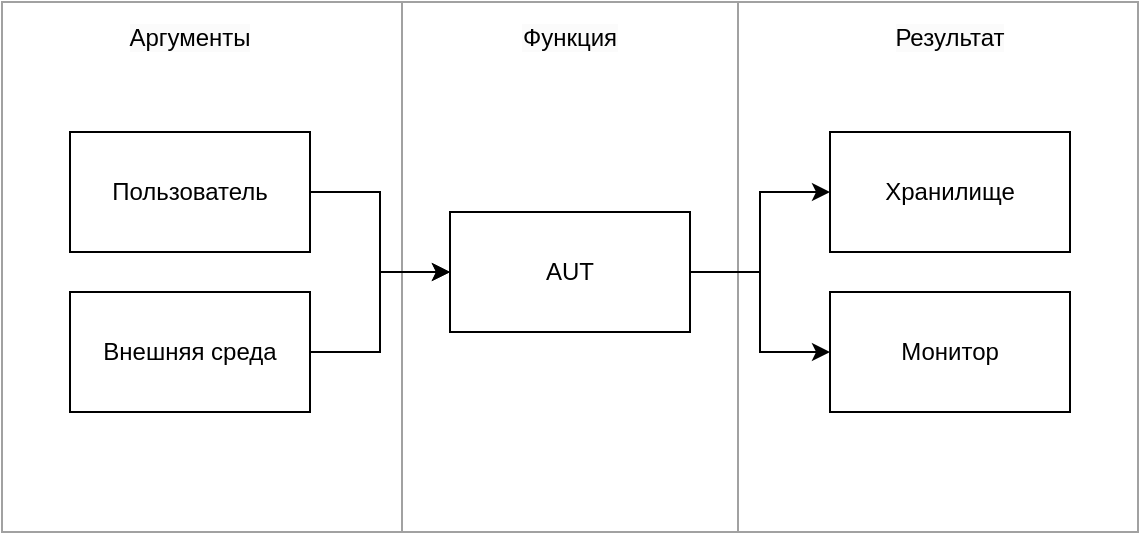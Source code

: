 <mxfile version="26.1.1">
  <diagram name="Page-1" id="VghXr3DV2tmhOhi8Gk_4">
    <mxGraphModel dx="989" dy="514" grid="0" gridSize="10" guides="1" tooltips="1" connect="1" arrows="1" fold="1" page="1" pageScale="1" pageWidth="850" pageHeight="1100" math="0" shadow="0">
      <root>
        <mxCell id="0" />
        <mxCell id="1" parent="0" />
        <mxCell id="mQDamdUsFG1WEKTS0zRD-1" value="" style="rounded=0;whiteSpace=wrap;html=1;strokeColor=#A1A1A1;" parent="1" vertex="1">
          <mxGeometry x="96" y="415" width="200" height="265" as="geometry" />
        </mxCell>
        <mxCell id="mQDamdUsFG1WEKTS0zRD-2" value="" style="rounded=0;whiteSpace=wrap;html=1;strokeColor=#A1A1A1;" parent="1" vertex="1">
          <mxGeometry x="296" y="415" width="168" height="265" as="geometry" />
        </mxCell>
        <mxCell id="mQDamdUsFG1WEKTS0zRD-3" value="" style="rounded=0;whiteSpace=wrap;html=1;strokeColor=#A1A1A1;" parent="1" vertex="1">
          <mxGeometry x="464" y="415" width="200" height="265" as="geometry" />
        </mxCell>
        <mxCell id="FQs-gukBbYW2bG0p04tq-5" value="" style="edgeStyle=orthogonalEdgeStyle;rounded=0;orthogonalLoop=1;jettySize=auto;html=1;entryX=0;entryY=0.5;entryDx=0;entryDy=0;" parent="1" source="FQs-gukBbYW2bG0p04tq-1" target="FQs-gukBbYW2bG0p04tq-6" edge="1">
          <mxGeometry relative="1" as="geometry" />
        </mxCell>
        <mxCell id="FQs-gukBbYW2bG0p04tq-1" value="AUT" style="rounded=0;whiteSpace=wrap;html=1;" parent="1" vertex="1">
          <mxGeometry x="320" y="520" width="120" height="60" as="geometry" />
        </mxCell>
        <mxCell id="FQs-gukBbYW2bG0p04tq-3" value="" style="edgeStyle=orthogonalEdgeStyle;rounded=0;orthogonalLoop=1;jettySize=auto;html=1;" parent="1" source="FQs-gukBbYW2bG0p04tq-2" target="FQs-gukBbYW2bG0p04tq-1" edge="1">
          <mxGeometry relative="1" as="geometry" />
        </mxCell>
        <mxCell id="FQs-gukBbYW2bG0p04tq-2" value="Пользователь" style="rounded=0;whiteSpace=wrap;html=1;" parent="1" vertex="1">
          <mxGeometry x="130" y="480" width="120" height="60" as="geometry" />
        </mxCell>
        <mxCell id="FQs-gukBbYW2bG0p04tq-4" value="Хранилище" style="rounded=0;whiteSpace=wrap;html=1;" parent="1" vertex="1">
          <mxGeometry x="510" y="480" width="120" height="60" as="geometry" />
        </mxCell>
        <mxCell id="FQs-gukBbYW2bG0p04tq-6" value="Монитор" style="rounded=0;whiteSpace=wrap;html=1;" parent="1" vertex="1">
          <mxGeometry x="510" y="560" width="120" height="60" as="geometry" />
        </mxCell>
        <mxCell id="FQs-gukBbYW2bG0p04tq-7" value="" style="edgeStyle=orthogonalEdgeStyle;rounded=0;orthogonalLoop=1;jettySize=auto;html=1;entryX=0;entryY=0.5;entryDx=0;entryDy=0;exitX=1;exitY=0.5;exitDx=0;exitDy=0;" parent="1" source="FQs-gukBbYW2bG0p04tq-1" target="FQs-gukBbYW2bG0p04tq-4" edge="1">
          <mxGeometry relative="1" as="geometry">
            <mxPoint x="450" y="560" as="sourcePoint" />
            <mxPoint x="520" y="600" as="targetPoint" />
          </mxGeometry>
        </mxCell>
        <mxCell id="FQs-gukBbYW2bG0p04tq-9" style="edgeStyle=orthogonalEdgeStyle;rounded=0;orthogonalLoop=1;jettySize=auto;html=1;entryX=0;entryY=0.5;entryDx=0;entryDy=0;" parent="1" source="FQs-gukBbYW2bG0p04tq-8" target="FQs-gukBbYW2bG0p04tq-1" edge="1">
          <mxGeometry relative="1" as="geometry" />
        </mxCell>
        <mxCell id="FQs-gukBbYW2bG0p04tq-8" value="Внешняя среда" style="rounded=0;whiteSpace=wrap;html=1;" parent="1" vertex="1">
          <mxGeometry x="130" y="560" width="120" height="60" as="geometry" />
        </mxCell>
        <mxCell id="mQDamdUsFG1WEKTS0zRD-4" value="&lt;span style=&quot;color: rgb(0, 0, 0); font-family: Helvetica; font-size: 12px; font-style: normal; font-variant-ligatures: normal; font-variant-caps: normal; font-weight: 400; letter-spacing: normal; orphans: 2; text-indent: 0px; text-transform: none; widows: 2; word-spacing: 0px; -webkit-text-stroke-width: 0px; white-space: normal; background-color: rgb(251, 251, 251); text-decoration-thickness: initial; text-decoration-style: initial; text-decoration-color: initial; float: none; display: inline !important;&quot;&gt;Аргументы&lt;/span&gt;" style="text;whiteSpace=wrap;html=1;align=center;" parent="1" vertex="1">
          <mxGeometry x="137.0" y="419.0" width="106" height="36" as="geometry" />
        </mxCell>
        <mxCell id="mQDamdUsFG1WEKTS0zRD-5" value="&lt;span style=&quot;color: rgb(0, 0, 0); font-family: Helvetica; font-size: 12px; font-style: normal; font-variant-ligatures: normal; font-variant-caps: normal; font-weight: 400; letter-spacing: normal; orphans: 2; text-indent: 0px; text-transform: none; widows: 2; word-spacing: 0px; -webkit-text-stroke-width: 0px; white-space: normal; background-color: rgb(251, 251, 251); text-decoration-thickness: initial; text-decoration-style: initial; text-decoration-color: initial; float: none; display: inline !important;&quot;&gt;Функция&lt;/span&gt;" style="text;whiteSpace=wrap;html=1;align=center;" parent="1" vertex="1">
          <mxGeometry x="327.0" y="419.0" width="106" height="36" as="geometry" />
        </mxCell>
        <mxCell id="mQDamdUsFG1WEKTS0zRD-6" value="&lt;span style=&quot;color: rgb(0, 0, 0); font-family: Helvetica; font-size: 12px; font-style: normal; font-variant-ligatures: normal; font-variant-caps: normal; font-weight: 400; letter-spacing: normal; orphans: 2; text-indent: 0px; text-transform: none; widows: 2; word-spacing: 0px; -webkit-text-stroke-width: 0px; white-space: normal; background-color: rgb(251, 251, 251); text-decoration-thickness: initial; text-decoration-style: initial; text-decoration-color: initial; float: none; display: inline !important;&quot;&gt;Результат&lt;/span&gt;" style="text;whiteSpace=wrap;html=1;align=center;" parent="1" vertex="1">
          <mxGeometry x="517.0" y="419.0" width="106" height="36" as="geometry" />
        </mxCell>
      </root>
    </mxGraphModel>
  </diagram>
</mxfile>

